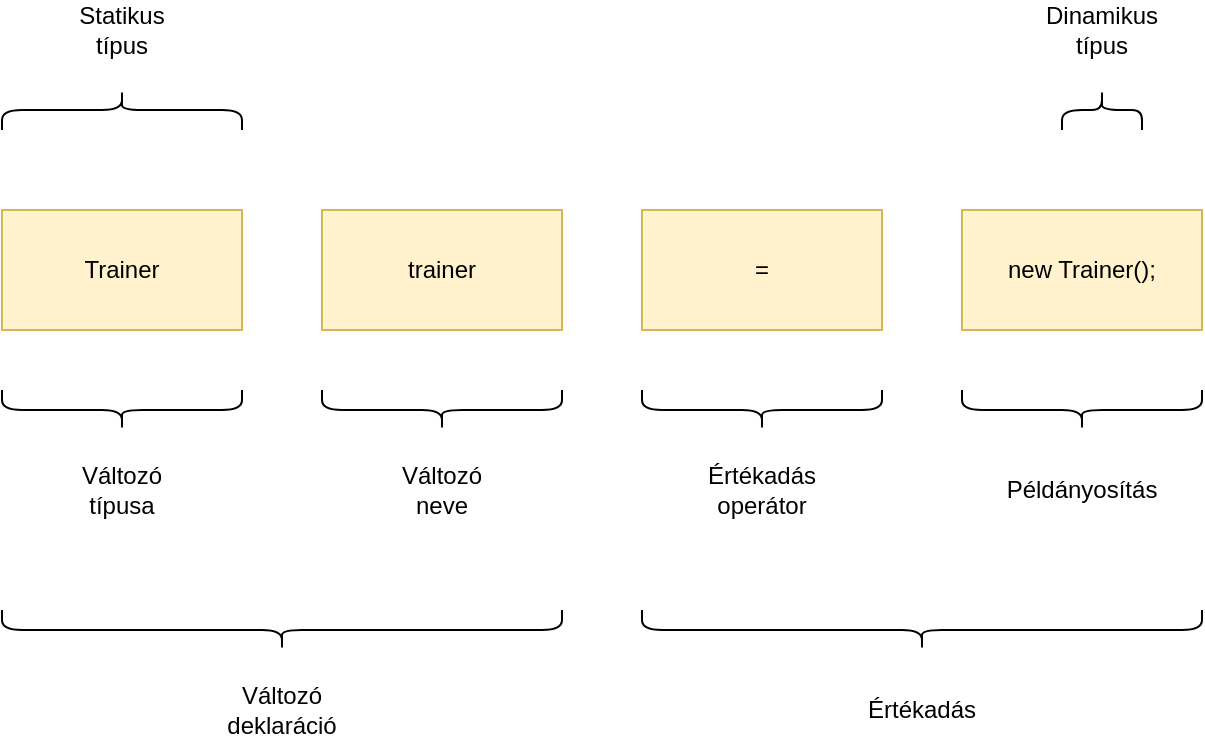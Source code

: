 <mxfile version="15.0.6" type="device"><diagram id="dGB69GkAA763VDn3oPpr" name="Page-1"><mxGraphModel dx="2062" dy="1127" grid="1" gridSize="10" guides="1" tooltips="1" connect="1" arrows="1" fold="1" page="1" pageScale="1" pageWidth="827" pageHeight="1169" math="0" shadow="0"><root><mxCell id="0"/><mxCell id="1" parent="0"/><mxCell id="g2Uox9-WDR3c7N_zSaxK-1" value="Trainer" style="rounded=0;whiteSpace=wrap;html=1;fillColor=#fff2cc;strokeColor=#d6b656;" vertex="1" parent="1"><mxGeometry x="80" y="200" width="120" height="60" as="geometry"/></mxCell><mxCell id="g2Uox9-WDR3c7N_zSaxK-2" value="trainer" style="rounded=0;whiteSpace=wrap;html=1;fillColor=#fff2cc;strokeColor=#d6b656;" vertex="1" parent="1"><mxGeometry x="240" y="200" width="120" height="60" as="geometry"/></mxCell><mxCell id="g2Uox9-WDR3c7N_zSaxK-3" value="=" style="rounded=0;whiteSpace=wrap;html=1;fillColor=#fff2cc;strokeColor=#d6b656;" vertex="1" parent="1"><mxGeometry x="400" y="200" width="120" height="60" as="geometry"/></mxCell><mxCell id="g2Uox9-WDR3c7N_zSaxK-4" value="new Trainer();" style="rounded=0;whiteSpace=wrap;html=1;fillColor=#fff2cc;strokeColor=#d6b656;" vertex="1" parent="1"><mxGeometry x="560" y="200" width="120" height="60" as="geometry"/></mxCell><mxCell id="g2Uox9-WDR3c7N_zSaxK-5" value="" style="shape=curlyBracket;whiteSpace=wrap;html=1;rounded=1;rotation=-90;" vertex="1" parent="1"><mxGeometry x="130" y="240" width="20" height="120" as="geometry"/></mxCell><mxCell id="g2Uox9-WDR3c7N_zSaxK-6" value="Változó típusa" style="text;html=1;strokeColor=none;fillColor=none;align=center;verticalAlign=middle;whiteSpace=wrap;rounded=0;" vertex="1" parent="1"><mxGeometry x="120" y="330" width="40" height="20" as="geometry"/></mxCell><mxCell id="g2Uox9-WDR3c7N_zSaxK-7" value="" style="shape=curlyBracket;whiteSpace=wrap;html=1;rounded=1;rotation=-90;" vertex="1" parent="1"><mxGeometry x="290" y="240" width="20" height="120" as="geometry"/></mxCell><mxCell id="g2Uox9-WDR3c7N_zSaxK-8" value="Változó neve" style="text;html=1;strokeColor=none;fillColor=none;align=center;verticalAlign=middle;whiteSpace=wrap;rounded=0;" vertex="1" parent="1"><mxGeometry x="280" y="330" width="40" height="20" as="geometry"/></mxCell><mxCell id="g2Uox9-WDR3c7N_zSaxK-9" value="Értékadás operátor" style="text;html=1;strokeColor=none;fillColor=none;align=center;verticalAlign=middle;whiteSpace=wrap;rounded=0;" vertex="1" parent="1"><mxGeometry x="440" y="330" width="40" height="20" as="geometry"/></mxCell><mxCell id="g2Uox9-WDR3c7N_zSaxK-10" value="" style="shape=curlyBracket;whiteSpace=wrap;html=1;rounded=1;rotation=-90;" vertex="1" parent="1"><mxGeometry x="450" y="240" width="20" height="120" as="geometry"/></mxCell><mxCell id="g2Uox9-WDR3c7N_zSaxK-11" value="" style="shape=curlyBracket;whiteSpace=wrap;html=1;rounded=1;rotation=-90;" vertex="1" parent="1"><mxGeometry x="610" y="240" width="20" height="120" as="geometry"/></mxCell><mxCell id="g2Uox9-WDR3c7N_zSaxK-12" value="Példányosítás" style="text;html=1;strokeColor=none;fillColor=none;align=center;verticalAlign=middle;whiteSpace=wrap;rounded=0;" vertex="1" parent="1"><mxGeometry x="600" y="330" width="40" height="20" as="geometry"/></mxCell><mxCell id="g2Uox9-WDR3c7N_zSaxK-13" value="" style="shape=curlyBracket;whiteSpace=wrap;html=1;rounded=1;rotation=-90;" vertex="1" parent="1"><mxGeometry x="210" y="270" width="20" height="280" as="geometry"/></mxCell><mxCell id="g2Uox9-WDR3c7N_zSaxK-14" value="Változó deklaráció" style="text;html=1;strokeColor=none;fillColor=none;align=center;verticalAlign=middle;whiteSpace=wrap;rounded=0;" vertex="1" parent="1"><mxGeometry x="200" y="440" width="40" height="20" as="geometry"/></mxCell><mxCell id="g2Uox9-WDR3c7N_zSaxK-16" value="" style="shape=curlyBracket;whiteSpace=wrap;html=1;rounded=1;rotation=-90;" vertex="1" parent="1"><mxGeometry x="530" y="270" width="20" height="280" as="geometry"/></mxCell><mxCell id="g2Uox9-WDR3c7N_zSaxK-18" value="Értékadás" style="text;html=1;strokeColor=none;fillColor=none;align=center;verticalAlign=middle;whiteSpace=wrap;rounded=0;" vertex="1" parent="1"><mxGeometry x="520" y="440" width="40" height="20" as="geometry"/></mxCell><mxCell id="g2Uox9-WDR3c7N_zSaxK-21" value="" style="shape=curlyBracket;whiteSpace=wrap;html=1;rounded=1;flipH=1;rotation=-90;" vertex="1" parent="1"><mxGeometry x="130" y="90" width="20" height="120" as="geometry"/></mxCell><mxCell id="g2Uox9-WDR3c7N_zSaxK-22" value="Statikus típus" style="text;html=1;strokeColor=none;fillColor=none;align=center;verticalAlign=middle;whiteSpace=wrap;rounded=0;" vertex="1" parent="1"><mxGeometry x="120" y="100" width="40" height="20" as="geometry"/></mxCell><mxCell id="g2Uox9-WDR3c7N_zSaxK-23" value="Dinamikus típus" style="text;html=1;strokeColor=none;fillColor=none;align=center;verticalAlign=middle;whiteSpace=wrap;rounded=0;" vertex="1" parent="1"><mxGeometry x="610" y="100" width="40" height="20" as="geometry"/></mxCell><mxCell id="g2Uox9-WDR3c7N_zSaxK-24" value="" style="shape=curlyBracket;whiteSpace=wrap;html=1;rounded=1;flipH=1;rotation=-90;" vertex="1" parent="1"><mxGeometry x="620" y="130" width="20" height="40" as="geometry"/></mxCell></root></mxGraphModel></diagram></mxfile>
